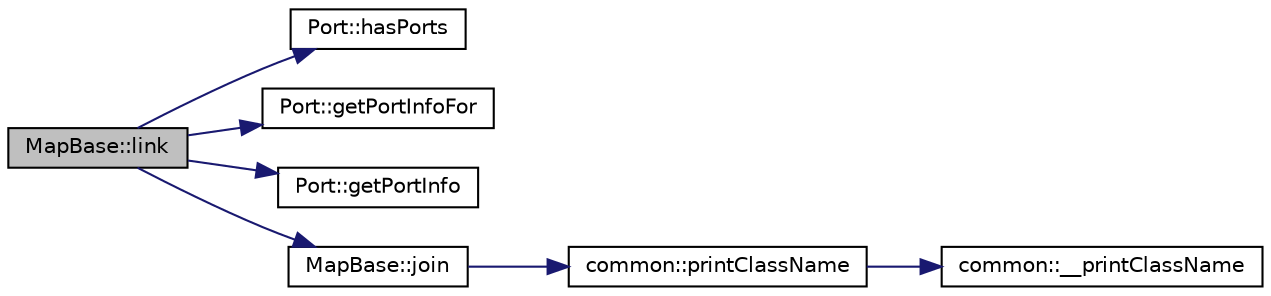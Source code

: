 digraph "MapBase::link"
{
 // INTERACTIVE_SVG=YES
  bgcolor="transparent";
  edge [fontname="Helvetica",fontsize="10",labelfontname="Helvetica",labelfontsize="10"];
  node [fontname="Helvetica",fontsize="10",shape=record];
  rankdir="LR";
  Node1 [label="MapBase::link",height=0.2,width=0.4,color="black", fillcolor="grey75", style="filled", fontcolor="black"];
  Node1 -> Node2 [color="midnightblue",fontsize="10",style="solid",fontname="Helvetica"];
  Node2 [label="Port::hasPorts",height=0.2,width=0.4,color="black",URL="$class_port.html#a7042f5b5c2ab14c9591a4984811a6012"];
  Node1 -> Node3 [color="midnightblue",fontsize="10",style="solid",fontname="Helvetica"];
  Node3 [label="Port::getPortInfoFor",height=0.2,width=0.4,color="black",URL="$class_port.html#afb426a015195fa9b4b5b1d1200daf8ed"];
  Node1 -> Node4 [color="midnightblue",fontsize="10",style="solid",fontname="Helvetica"];
  Node4 [label="Port::getPortInfo",height=0.2,width=0.4,color="black",URL="$class_port.html#a4af1cb062940ca3b83c569f024b9a8d1"];
  Node1 -> Node5 [color="midnightblue",fontsize="10",style="solid",fontname="Helvetica"];
  Node5 [label="MapBase::join",height=0.2,width=0.4,color="black",URL="$class_map_base.html#a2624d7b81f0078dcc78e524045403e28"];
  Node5 -> Node6 [color="midnightblue",fontsize="10",style="solid",fontname="Helvetica"];
  Node6 [label="common::printClassName",height=0.2,width=0.4,color="black",URL="$classcommon.html#aec4b942352abd180c71fca2c0dbd70b7"];
  Node6 -> Node7 [color="midnightblue",fontsize="10",style="solid",fontname="Helvetica"];
  Node7 [label="common::__printClassName",height=0.2,width=0.4,color="black",URL="$classcommon.html#a7ca2338596041e14a38de0f63d1c1e31"];
}
